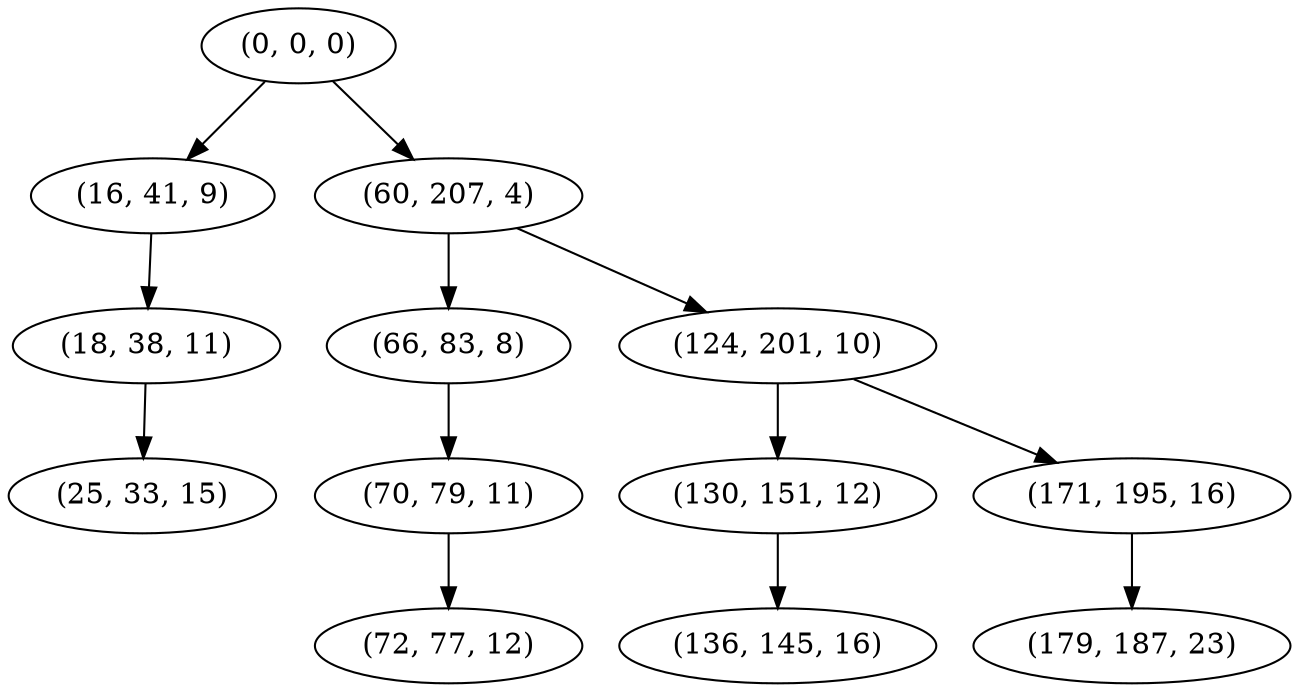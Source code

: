 digraph tree {
    "(0, 0, 0)";
    "(16, 41, 9)";
    "(18, 38, 11)";
    "(25, 33, 15)";
    "(60, 207, 4)";
    "(66, 83, 8)";
    "(70, 79, 11)";
    "(72, 77, 12)";
    "(124, 201, 10)";
    "(130, 151, 12)";
    "(136, 145, 16)";
    "(171, 195, 16)";
    "(179, 187, 23)";
    "(0, 0, 0)" -> "(16, 41, 9)";
    "(0, 0, 0)" -> "(60, 207, 4)";
    "(16, 41, 9)" -> "(18, 38, 11)";
    "(18, 38, 11)" -> "(25, 33, 15)";
    "(60, 207, 4)" -> "(66, 83, 8)";
    "(60, 207, 4)" -> "(124, 201, 10)";
    "(66, 83, 8)" -> "(70, 79, 11)";
    "(70, 79, 11)" -> "(72, 77, 12)";
    "(124, 201, 10)" -> "(130, 151, 12)";
    "(124, 201, 10)" -> "(171, 195, 16)";
    "(130, 151, 12)" -> "(136, 145, 16)";
    "(171, 195, 16)" -> "(179, 187, 23)";
}
